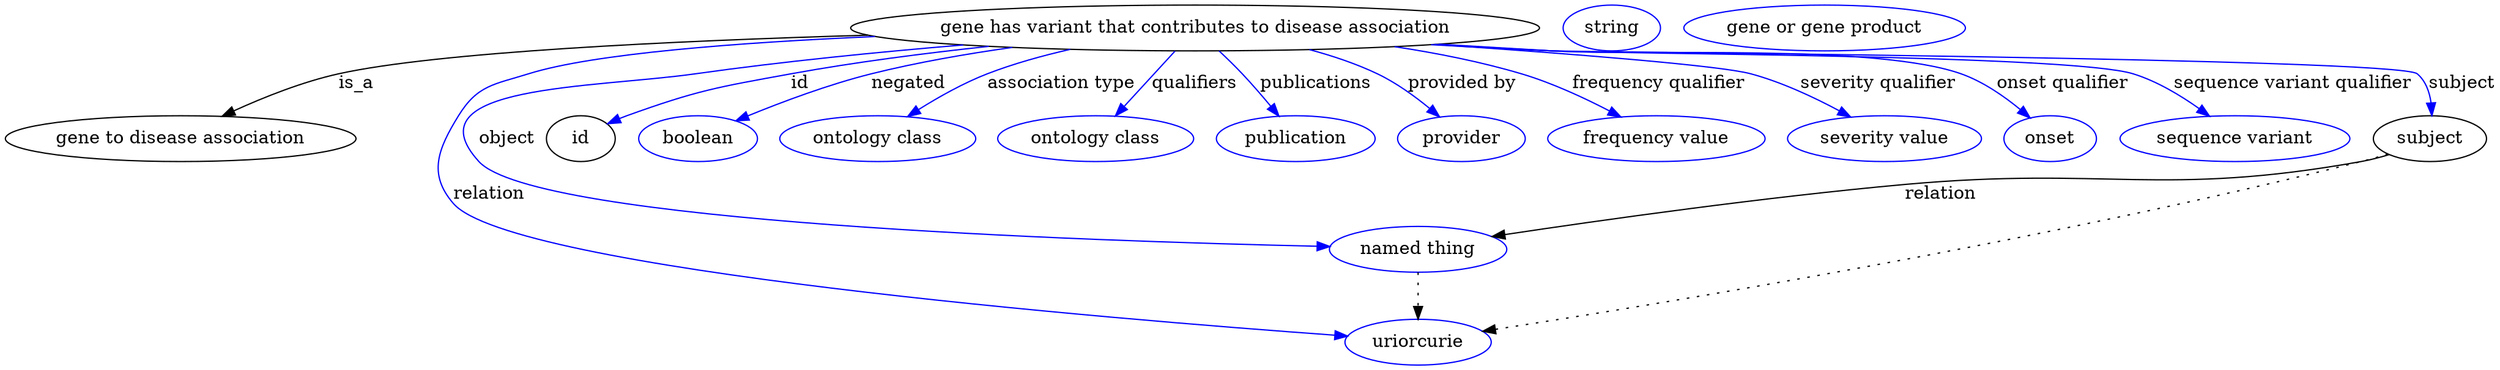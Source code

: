 digraph {
	graph [bb="0,0,1604.7,283"];
	node [label="\N"];
	"gene has variant that contributes to disease association"	[height=0.5,
		label="gene has variant that contributes to disease association",
		pos="777.94,265",
		width=5.6689];
	"gene to disease association"	[height=0.5,
		pos="105.94,178",
		width=2.9428];
	"gene has variant that contributes to disease association" -> "gene to disease association"	[label=is_a,
		lp="214.94,221.5",
		pos="e,131.37,195.67 579.97,260.5 442.65,256.45 272.57,247.72 203.94,229 181.66,222.92 158.56,211.43 140.39,200.99"];
	relation	[color=blue,
		height=0.5,
		label=uriorcurie,
		pos="906.94,18",
		width=1.2638];
	"gene has variant that contributes to disease association" -> relation	[color=blue,
		label=relation,
		lp="319.94,134.5",
		pos="e,861.8,20.921 588.96,258.19 492.2,253.37 385.38,244.64 339.94,229 314.76,220.33 302.56,219.45 289.94,196 282.36,181.91 287.82,175.86 \
289.94,160 291.96,144.93 287.72,137.25 298.94,127 379.66,53.274 717.62,28.474 851.74,21.436",
		style=solid];
	object	[color=blue,
		height=0.5,
		label="named thing",
		pos="906.94,91",
		width=1.5346];
	"gene has variant that contributes to disease association" -> object	[color=blue,
		label=object,
		lp="317.94,178",
		pos="e,852.33,94.052 628.1,252.74 496.12,241.22 321.68,221.42 300.94,196 290.83,183.6 290.28,171.93 300.94,160 336.56,120.16 692.94,100.87 \
841.97,94.489",
		style=solid];
	id	[height=0.5,
		pos="370.94,178",
		width=0.75];
	"gene has variant that contributes to disease association" -> id	[color=blue,
		label=id,
		lp="521.44,221.5",
		pos="e,392.02,189.64 644.33,251.31 572.31,241.57 482.89,224.72 406.94,196 405.1,195.3 403.22,194.55 401.34,193.76",
		style=solid];
	negated	[color=blue,
		height=0.5,
		label=boolean,
		pos="453.94,178",
		width=1.0652];
	"gene has variant that contributes to disease association" -> negated	[color=blue,
		label=negated,
		lp="598.44,221.5",
		pos="e,479.76,191.39 670.58,249.66 640.02,244.41 606.9,237.59 576.94,229 546.42,220.25 513.14,206.44 488.91,195.55",
		style=solid];
	"association type"	[color=blue,
		height=0.5,
		label="ontology class",
		pos="571.94,178",
		width=1.7151];
	"gene has variant that contributes to disease association" -> "association type"	[color=blue,
		label="association type",
		lp="693.94,221.5",
		pos="e,593.12,195.09 704.85,248.11 686.54,243.03 667.2,236.68 649.94,229 633.02,221.48 615.55,210.61 601.44,200.93",
		style=solid];
	qualifiers	[color=blue,
		height=0.5,
		label="ontology class",
		pos="712.94,178",
		width=1.7151];
	"gene has variant that contributes to disease association" -> qualifiers	[color=blue,
		label=qualifiers,
		lp="775.44,221.5",
		pos="e,725.85,195.89 764.79,246.8 755.39,234.51 742.59,217.77 732.06,204.01",
		style=solid];
	publications	[color=blue,
		height=0.5,
		label=publication,
		pos="842.94,178",
		width=1.3902];
	"gene has variant that contributes to disease association" -> publications	[color=blue,
		label=publications,
		lp="849.44,221.5",
		pos="e,830.3,195.69 791.15,246.93 795.55,241.23 800.46,234.85 804.94,229 811.24,220.78 818.09,211.77 824.23,203.7",
		style=solid];
	"provided by"	[color=blue,
		height=0.5,
		label=provider,
		pos="950.94,178",
		width=1.1193];
	"gene has variant that contributes to disease association" -> "provided by"	[color=blue,
		label="provided by",
		lp="942.94,221.5",
		pos="e,934.44,194.57 841.16,247.86 856.58,242.8 872.71,236.53 886.94,229 901.08,221.51 915.26,210.84 926.66,201.28",
		style=solid];
	"frequency qualifier"	[color=blue,
		height=0.5,
		label="frequency value",
		pos="1076.9,178",
		width=1.8776];
	"gene has variant that contributes to disease association" -> "frequency qualifier"	[color=blue,
		label="frequency qualifier",
		lp="1067.4,221.5",
		pos="e,1051.5,194.82 893.75,250.15 922.35,245.04 952.61,238.17 979.94,229 1001.7,221.71 1024.5,210.15 1042.6,199.98",
		style=solid];
	"severity qualifier"	[color=blue,
		height=0.5,
		label="severity value",
		pos="1221.9,178",
		width=1.661];
	"gene has variant that contributes to disease association" -> "severity qualifier"	[color=blue,
		label="severity qualifier",
		lp="1205.9,221.5",
		pos="e,1197.4,194.63 919.92,252.05 1006.1,244.37 1103.2,234.77 1122.9,229 1146,222.27 1170,210.24 1188.7,199.67",
		style=solid];
	"onset qualifier"	[color=blue,
		height=0.5,
		label=onset,
		pos="1328.9,178",
		width=0.81243];
	"gene has variant that contributes to disease association" -> "onset qualifier"	[color=blue,
		label="onset qualifier",
		lp="1323.9,221.5",
		pos="e,1313.2,193.49 922.29,252.25 945.25,250.44 968.74,248.64 990.94,247 1049.8,242.65 1200.2,248.36 1255.9,229 1274.1,222.7 1291.9,\
210.62 1305.4,199.92",
		style=solid];
	"sequence variant qualifier"	[color=blue,
		height=0.5,
		label="sequence variant",
		pos="1445.9,178",
		width=1.9318];
	"gene has variant that contributes to disease association" -> "sequence variant qualifier"	[color=blue,
		label="sequence variant qualifier",
		lp="1466.9,221.5",
		pos="e,1426.6,195.29 919.97,252.03 943.66,250.22 967.99,248.47 990.94,247 1074.4,241.67 1287.2,254.2 1366.9,229 1385.4,223.17 1403.8,\
211.92 1418.2,201.57",
		style=solid];
	subject	[height=0.5,
		pos="1568.9,178",
		width=0.99297];
	"gene has variant that contributes to disease association" -> subject	[color=blue,
		label=subject,
		lp="1573.4,221.5",
		pos="e,1564.2,196.04 917.94,251.88 942.27,250.05 967.33,248.33 990.94,247 1021.5,245.28 1514.8,244.89 1540.9,229 1549.8,223.63 1556,214.38 \
1560.4,205.29",
		style=solid];
	object -> relation	[pos="e,906.94,36.029 906.94,72.813 906.94,64.789 906.94,55.047 906.94,46.069",
		style=dotted];
	association_id	[color=blue,
		height=0.5,
		label=string,
		pos="1030.9,265",
		width=0.84854];
	subject -> relation	[pos="e,947.6,26.168 1542.2,165.95 1536.5,163.82 1530.6,161.72 1524.9,160 1317.9,96.753 1064.2,47.456 957.73,28.011",
		style=dotted];
	subject -> object	[label=relation,
		lp="1246.9,134.5",
		pos="e,953.51,100.73 1542.8,165.4 1537,163.25 1530.9,161.29 1524.9,160 1394.9,131.67 1358.3,156.32 1225.9,142 1133.7,132.02 1027.4,114.04 \
963.73,102.58"];
	"gene has variant that contributes to disease association_subject"	[color=blue,
		height=0.5,
		label="gene or gene product",
		pos="1164.9,265",
		width=2.3651];
}

